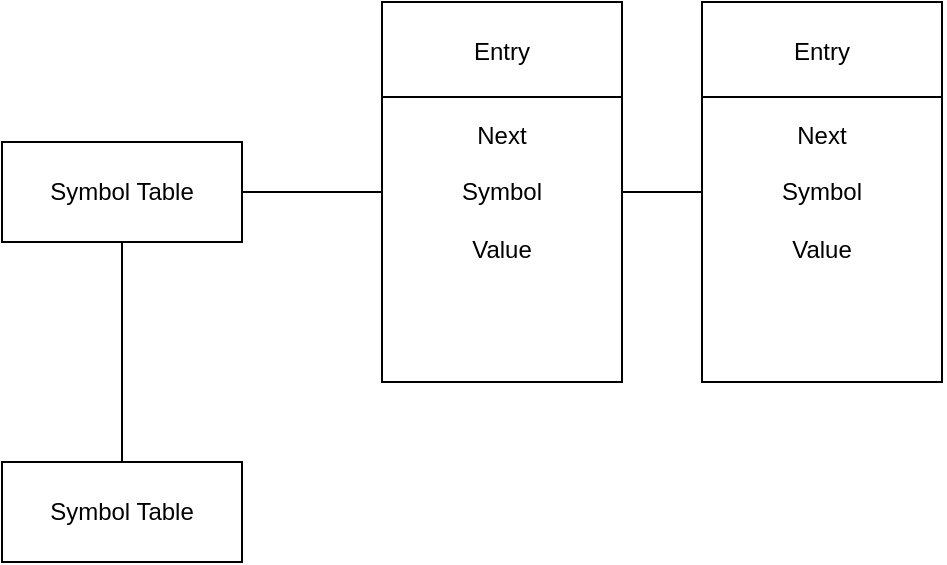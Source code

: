 <mxfile>
    <diagram id="Go_LAbORcxbc_9Sqj1EC" name="Page-1">
        <mxGraphModel dx="542" dy="420" grid="1" gridSize="10" guides="1" tooltips="1" connect="1" arrows="1" fold="1" page="1" pageScale="1" pageWidth="850" pageHeight="1100" math="0" shadow="0">
            <root>
                <mxCell id="0"/>
                <mxCell id="1" parent="0"/>
                <mxCell id="2" value="" style="whiteSpace=wrap;html=1;" vertex="1" parent="1">
                    <mxGeometry x="220" y="60" width="120" height="190" as="geometry"/>
                </mxCell>
                <mxCell id="4" value="" style="edgeStyle=none;orthogonalLoop=1;jettySize=auto;html=1;exitX=0;exitY=0.25;exitDx=0;exitDy=0;entryX=1;entryY=0.25;entryDx=0;entryDy=0;endArrow=none;endFill=0;" edge="1" parent="1" source="2" target="2">
                    <mxGeometry width="80" relative="1" as="geometry">
                        <mxPoint x="280" y="220" as="sourcePoint"/>
                        <mxPoint x="360" y="220" as="targetPoint"/>
                        <Array as="points"/>
                    </mxGeometry>
                </mxCell>
                <mxCell id="5" value="Entry" style="text;strokeColor=none;align=center;fillColor=none;html=1;verticalAlign=middle;whiteSpace=wrap;rounded=0;" vertex="1" parent="1">
                    <mxGeometry x="250" y="70" width="60" height="30" as="geometry"/>
                </mxCell>
                <mxCell id="6" value="Symbol Table" style="whiteSpace=wrap;html=1;" vertex="1" parent="1">
                    <mxGeometry x="30" y="130" width="120" height="50" as="geometry"/>
                </mxCell>
                <mxCell id="7" value="" style="edgeStyle=none;orthogonalLoop=1;jettySize=auto;html=1;endArrow=none;endFill=0;exitX=1;exitY=0.5;exitDx=0;exitDy=0;entryX=0;entryY=0.5;entryDx=0;entryDy=0;" edge="1" parent="1" source="6" target="2">
                    <mxGeometry width="80" relative="1" as="geometry">
                        <mxPoint x="280" y="110" as="sourcePoint"/>
                        <mxPoint x="360" y="110" as="targetPoint"/>
                        <Array as="points"/>
                    </mxGeometry>
                </mxCell>
                <mxCell id="9" value="" style="whiteSpace=wrap;html=1;" vertex="1" parent="1">
                    <mxGeometry x="380" y="60" width="120" height="190" as="geometry"/>
                </mxCell>
                <mxCell id="10" value="" style="edgeStyle=none;orthogonalLoop=1;jettySize=auto;html=1;exitX=0;exitY=0.25;exitDx=0;exitDy=0;entryX=1;entryY=0.25;entryDx=0;entryDy=0;endArrow=none;endFill=0;" edge="1" parent="1" source="9" target="9">
                    <mxGeometry width="80" relative="1" as="geometry">
                        <mxPoint x="440" y="220" as="sourcePoint"/>
                        <mxPoint x="520" y="220" as="targetPoint"/>
                        <Array as="points"/>
                    </mxGeometry>
                </mxCell>
                <mxCell id="11" value="Entry" style="text;strokeColor=none;align=center;fillColor=none;html=1;verticalAlign=middle;whiteSpace=wrap;rounded=0;" vertex="1" parent="1">
                    <mxGeometry x="410" y="70" width="60" height="30" as="geometry"/>
                </mxCell>
                <mxCell id="12" value="Next&lt;br&gt;&lt;br&gt;Symbol&lt;br&gt;&lt;br&gt;Value" style="text;strokeColor=none;align=center;fillColor=none;html=1;verticalAlign=middle;whiteSpace=wrap;rounded=0;" vertex="1" parent="1">
                    <mxGeometry x="250" y="140" width="60" height="30" as="geometry"/>
                </mxCell>
                <mxCell id="13" value="" style="edgeStyle=none;orthogonalLoop=1;jettySize=auto;html=1;endArrow=none;endFill=0;entryX=0;entryY=0.5;entryDx=0;entryDy=0;exitX=1;exitY=0.5;exitDx=0;exitDy=0;" edge="1" parent="1" source="2" target="9">
                    <mxGeometry width="80" relative="1" as="geometry">
                        <mxPoint x="280" y="100" as="sourcePoint"/>
                        <mxPoint x="360" y="100" as="targetPoint"/>
                        <Array as="points"/>
                    </mxGeometry>
                </mxCell>
                <mxCell id="14" value="Next&lt;br&gt;&lt;br&gt;Symbol&lt;br&gt;&lt;br&gt;Value" style="text;strokeColor=none;align=center;fillColor=none;html=1;verticalAlign=middle;whiteSpace=wrap;rounded=0;" vertex="1" parent="1">
                    <mxGeometry x="410" y="140" width="60" height="30" as="geometry"/>
                </mxCell>
                <mxCell id="16" value="" style="edgeStyle=none;orthogonalLoop=1;jettySize=auto;html=1;endArrow=none;endFill=0;exitX=0.5;exitY=1;exitDx=0;exitDy=0;" edge="1" parent="1" source="6">
                    <mxGeometry width="80" relative="1" as="geometry">
                        <mxPoint x="180" y="240" as="sourcePoint"/>
                        <mxPoint x="90" y="290" as="targetPoint"/>
                        <Array as="points"/>
                    </mxGeometry>
                </mxCell>
                <mxCell id="17" value="Symbol Table" style="whiteSpace=wrap;html=1;" vertex="1" parent="1">
                    <mxGeometry x="30" y="290" width="120" height="50" as="geometry"/>
                </mxCell>
            </root>
        </mxGraphModel>
    </diagram>
</mxfile>